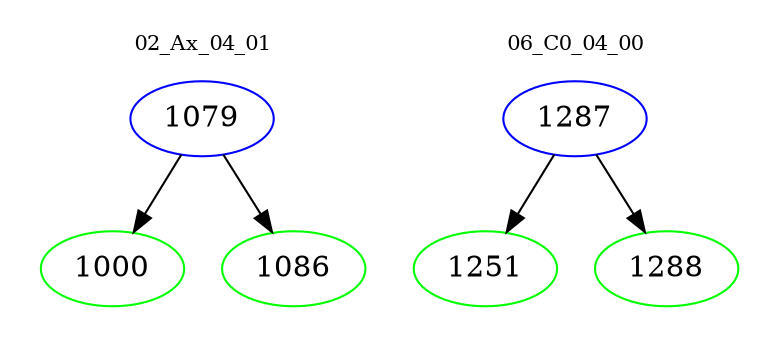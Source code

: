 digraph{
subgraph cluster_0 {
color = white
label = "02_Ax_04_01";
fontsize=10;
T0_1079 [label="1079", color="blue"]
T0_1079 -> T0_1000 [color="black"]
T0_1000 [label="1000", color="green"]
T0_1079 -> T0_1086 [color="black"]
T0_1086 [label="1086", color="green"]
}
subgraph cluster_1 {
color = white
label = "06_C0_04_00";
fontsize=10;
T1_1287 [label="1287", color="blue"]
T1_1287 -> T1_1251 [color="black"]
T1_1251 [label="1251", color="green"]
T1_1287 -> T1_1288 [color="black"]
T1_1288 [label="1288", color="green"]
}
}
